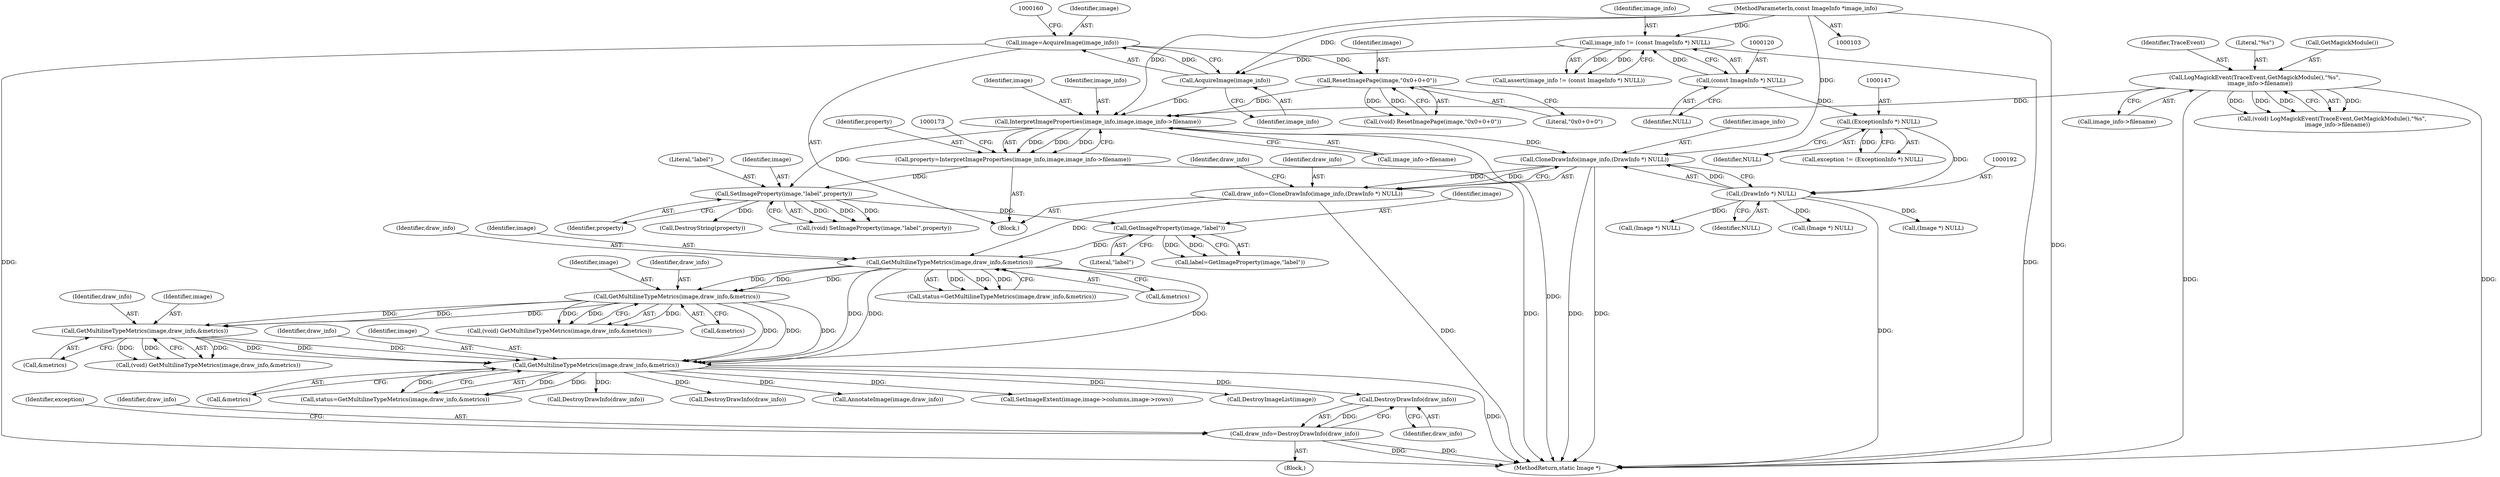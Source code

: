 digraph "0_ImageMagick_aeff00de228bc5a158c2a975ab47845d8a1db456_0@pointer" {
"1000731" [label="(Call,DestroyDrawInfo(draw_info))"];
"1000594" [label="(Call,GetMultilineTypeMetrics(image,draw_info,&metrics))"];
"1000468" [label="(Call,GetMultilineTypeMetrics(image,draw_info,&metrics))"];
"1000328" [label="(Call,GetMultilineTypeMetrics(image,draw_info,&metrics))"];
"1000212" [label="(Call,GetMultilineTypeMetrics(image,draw_info,&metrics))"];
"1000184" [label="(Call,GetImageProperty(image,\"label\"))"];
"1000174" [label="(Call,SetImageProperty(image,\"label\",property))"];
"1000166" [label="(Call,InterpretImageProperties(image_info,image,image_info->filename))"];
"1000157" [label="(Call,AcquireImage(image_info))"];
"1000117" [label="(Call,image_info != (const ImageInfo *) NULL)"];
"1000104" [label="(MethodParameterIn,const ImageInfo *image_info)"];
"1000119" [label="(Call,(const ImageInfo *) NULL)"];
"1000161" [label="(Call,ResetImagePage(image,\"0x0+0+0\"))"];
"1000155" [label="(Call,image=AcquireImage(image_info))"];
"1000136" [label="(Call,LogMagickEvent(TraceEvent,GetMagickModule(),\"%s\",\n      image_info->filename))"];
"1000164" [label="(Call,property=InterpretImageProperties(image_info,image,image_info->filename))"];
"1000187" [label="(Call,draw_info=CloneDrawInfo(image_info,(DrawInfo *) NULL))"];
"1000189" [label="(Call,CloneDrawInfo(image_info,(DrawInfo *) NULL))"];
"1000191" [label="(Call,(DrawInfo *) NULL)"];
"1000146" [label="(Call,(ExceptionInfo *) NULL)"];
"1000729" [label="(Call,draw_info=DestroyDrawInfo(draw_info))"];
"1000177" [label="(Identifier,property)"];
"1000137" [label="(Identifier,TraceEvent)"];
"1000597" [label="(Call,&metrics)"];
"1000134" [label="(Call,(void) LogMagickEvent(TraceEvent,GetMagickModule(),\"%s\",\n      image_info->filename))"];
"1000118" [label="(Identifier,image_info)"];
"1000166" [label="(Call,InterpretImageProperties(image_info,image,image_info->filename))"];
"1000848" [label="(Call,(Image *) NULL)"];
"1000731" [label="(Call,DestroyDrawInfo(draw_info))"];
"1000187" [label="(Call,draw_info=CloneDrawInfo(image_info,(DrawInfo *) NULL))"];
"1000854" [label="(MethodReturn,static Image *)"];
"1000213" [label="(Identifier,image)"];
"1000139" [label="(Literal,\"%s\")"];
"1000175" [label="(Identifier,image)"];
"1000180" [label="(Call,DestroyString(property))"];
"1000470" [label="(Identifier,draw_info)"];
"1000172" [label="(Call,(void) SetImageProperty(image,\"label\",property))"];
"1000188" [label="(Identifier,draw_info)"];
"1000594" [label="(Call,GetMultilineTypeMetrics(image,draw_info,&metrics))"];
"1000185" [label="(Identifier,image)"];
"1000165" [label="(Identifier,property)"];
"1000116" [label="(Call,assert(image_info != (const ImageInfo *) NULL))"];
"1000596" [label="(Identifier,draw_info)"];
"1000732" [label="(Identifier,draw_info)"];
"1000330" [label="(Identifier,draw_info)"];
"1000734" [label="(Identifier,exception)"];
"1000592" [label="(Call,status=GetMultilineTypeMetrics(image,draw_info,&metrics))"];
"1000329" [label="(Identifier,image)"];
"1000168" [label="(Identifier,image)"];
"1000212" [label="(Call,GetMultilineTypeMetrics(image,draw_info,&metrics))"];
"1000119" [label="(Call,(const ImageInfo *) NULL)"];
"1000159" [label="(Call,(void) ResetImagePage(image,\"0x0+0+0\"))"];
"1000191" [label="(Call,(DrawInfo *) NULL)"];
"1000140" [label="(Call,image_info->filename)"];
"1000595" [label="(Identifier,image)"];
"1000162" [label="(Identifier,image)"];
"1000138" [label="(Call,GetMagickModule())"];
"1000157" [label="(Call,AcquireImage(image_info))"];
"1000144" [label="(Call,exception != (ExceptionInfo *) NULL)"];
"1000117" [label="(Call,image_info != (const ImageInfo *) NULL)"];
"1000189" [label="(Call,CloneDrawInfo(image_info,(DrawInfo *) NULL))"];
"1000326" [label="(Call,(void) GetMultilineTypeMetrics(image,draw_info,&metrics))"];
"1000148" [label="(Identifier,NULL)"];
"1000104" [label="(MethodParameterIn,const ImageInfo *image_info)"];
"1000169" [label="(Call,image_info->filename)"];
"1000190" [label="(Identifier,image_info)"];
"1000161" [label="(Call,ResetImagePage(image,\"0x0+0+0\"))"];
"1000186" [label="(Literal,\"label\")"];
"1000184" [label="(Call,GetImageProperty(image,\"label\"))"];
"1000750" [label="(Call,DestroyDrawInfo(draw_info))"];
"1000730" [label="(Identifier,draw_info)"];
"1000155" [label="(Call,image=AcquireImage(image_info))"];
"1000728" [label="(Block,)"];
"1000606" [label="(Call,DestroyDrawInfo(draw_info))"];
"1000468" [label="(Call,GetMultilineTypeMetrics(image,draw_info,&metrics))"];
"1000176" [label="(Literal,\"label\")"];
"1000808" [label="(Call,AnnotateImage(image,draw_info))"];
"1000146" [label="(Call,(ExceptionInfo *) NULL)"];
"1000121" [label="(Identifier,NULL)"];
"1000619" [label="(Call,(Image *) NULL)"];
"1000158" [label="(Identifier,image_info)"];
"1000196" [label="(Identifier,draw_info)"];
"1000163" [label="(Literal,\"0x0+0+0\")"];
"1000471" [label="(Call,&metrics)"];
"1000193" [label="(Identifier,NULL)"];
"1000156" [label="(Identifier,image)"];
"1000469" [label="(Identifier,image)"];
"1000210" [label="(Call,status=GetMultilineTypeMetrics(image,draw_info,&metrics))"];
"1000182" [label="(Call,label=GetImageProperty(image,\"label\"))"];
"1000174" [label="(Call,SetImageProperty(image,\"label\",property))"];
"1000164" [label="(Call,property=InterpretImageProperties(image_info,image,image_info->filename))"];
"1000214" [label="(Identifier,draw_info)"];
"1000328" [label="(Call,GetMultilineTypeMetrics(image,draw_info,&metrics))"];
"1000466" [label="(Call,(void) GetMultilineTypeMetrics(image,draw_info,&metrics))"];
"1000716" [label="(Call,SetImageExtent(image,image->columns,image->rows))"];
"1000106" [label="(Block,)"];
"1000616" [label="(Call,DestroyImageList(image))"];
"1000215" [label="(Call,&metrics)"];
"1000763" [label="(Call,(Image *) NULL)"];
"1000331" [label="(Call,&metrics)"];
"1000167" [label="(Identifier,image_info)"];
"1000729" [label="(Call,draw_info=DestroyDrawInfo(draw_info))"];
"1000136" [label="(Call,LogMagickEvent(TraceEvent,GetMagickModule(),\"%s\",\n      image_info->filename))"];
"1000731" -> "1000729"  [label="AST: "];
"1000731" -> "1000732"  [label="CFG: "];
"1000732" -> "1000731"  [label="AST: "];
"1000729" -> "1000731"  [label="CFG: "];
"1000731" -> "1000729"  [label="DDG: "];
"1000594" -> "1000731"  [label="DDG: "];
"1000594" -> "1000592"  [label="AST: "];
"1000594" -> "1000597"  [label="CFG: "];
"1000595" -> "1000594"  [label="AST: "];
"1000596" -> "1000594"  [label="AST: "];
"1000597" -> "1000594"  [label="AST: "];
"1000592" -> "1000594"  [label="CFG: "];
"1000594" -> "1000854"  [label="DDG: "];
"1000594" -> "1000592"  [label="DDG: "];
"1000594" -> "1000592"  [label="DDG: "];
"1000594" -> "1000592"  [label="DDG: "];
"1000468" -> "1000594"  [label="DDG: "];
"1000468" -> "1000594"  [label="DDG: "];
"1000468" -> "1000594"  [label="DDG: "];
"1000328" -> "1000594"  [label="DDG: "];
"1000328" -> "1000594"  [label="DDG: "];
"1000328" -> "1000594"  [label="DDG: "];
"1000212" -> "1000594"  [label="DDG: "];
"1000212" -> "1000594"  [label="DDG: "];
"1000212" -> "1000594"  [label="DDG: "];
"1000594" -> "1000606"  [label="DDG: "];
"1000594" -> "1000616"  [label="DDG: "];
"1000594" -> "1000716"  [label="DDG: "];
"1000594" -> "1000750"  [label="DDG: "];
"1000594" -> "1000808"  [label="DDG: "];
"1000468" -> "1000466"  [label="AST: "];
"1000468" -> "1000471"  [label="CFG: "];
"1000469" -> "1000468"  [label="AST: "];
"1000470" -> "1000468"  [label="AST: "];
"1000471" -> "1000468"  [label="AST: "];
"1000466" -> "1000468"  [label="CFG: "];
"1000468" -> "1000466"  [label="DDG: "];
"1000468" -> "1000466"  [label="DDG: "];
"1000468" -> "1000466"  [label="DDG: "];
"1000328" -> "1000468"  [label="DDG: "];
"1000328" -> "1000468"  [label="DDG: "];
"1000328" -> "1000468"  [label="DDG: "];
"1000328" -> "1000326"  [label="AST: "];
"1000328" -> "1000331"  [label="CFG: "];
"1000329" -> "1000328"  [label="AST: "];
"1000330" -> "1000328"  [label="AST: "];
"1000331" -> "1000328"  [label="AST: "];
"1000326" -> "1000328"  [label="CFG: "];
"1000328" -> "1000326"  [label="DDG: "];
"1000328" -> "1000326"  [label="DDG: "];
"1000328" -> "1000326"  [label="DDG: "];
"1000212" -> "1000328"  [label="DDG: "];
"1000212" -> "1000328"  [label="DDG: "];
"1000212" -> "1000328"  [label="DDG: "];
"1000212" -> "1000210"  [label="AST: "];
"1000212" -> "1000215"  [label="CFG: "];
"1000213" -> "1000212"  [label="AST: "];
"1000214" -> "1000212"  [label="AST: "];
"1000215" -> "1000212"  [label="AST: "];
"1000210" -> "1000212"  [label="CFG: "];
"1000212" -> "1000210"  [label="DDG: "];
"1000212" -> "1000210"  [label="DDG: "];
"1000212" -> "1000210"  [label="DDG: "];
"1000184" -> "1000212"  [label="DDG: "];
"1000187" -> "1000212"  [label="DDG: "];
"1000184" -> "1000182"  [label="AST: "];
"1000184" -> "1000186"  [label="CFG: "];
"1000185" -> "1000184"  [label="AST: "];
"1000186" -> "1000184"  [label="AST: "];
"1000182" -> "1000184"  [label="CFG: "];
"1000184" -> "1000182"  [label="DDG: "];
"1000184" -> "1000182"  [label="DDG: "];
"1000174" -> "1000184"  [label="DDG: "];
"1000174" -> "1000172"  [label="AST: "];
"1000174" -> "1000177"  [label="CFG: "];
"1000175" -> "1000174"  [label="AST: "];
"1000176" -> "1000174"  [label="AST: "];
"1000177" -> "1000174"  [label="AST: "];
"1000172" -> "1000174"  [label="CFG: "];
"1000174" -> "1000172"  [label="DDG: "];
"1000174" -> "1000172"  [label="DDG: "];
"1000174" -> "1000172"  [label="DDG: "];
"1000166" -> "1000174"  [label="DDG: "];
"1000164" -> "1000174"  [label="DDG: "];
"1000174" -> "1000180"  [label="DDG: "];
"1000166" -> "1000164"  [label="AST: "];
"1000166" -> "1000169"  [label="CFG: "];
"1000167" -> "1000166"  [label="AST: "];
"1000168" -> "1000166"  [label="AST: "];
"1000169" -> "1000166"  [label="AST: "];
"1000164" -> "1000166"  [label="CFG: "];
"1000166" -> "1000854"  [label="DDG: "];
"1000166" -> "1000164"  [label="DDG: "];
"1000166" -> "1000164"  [label="DDG: "];
"1000166" -> "1000164"  [label="DDG: "];
"1000157" -> "1000166"  [label="DDG: "];
"1000104" -> "1000166"  [label="DDG: "];
"1000161" -> "1000166"  [label="DDG: "];
"1000136" -> "1000166"  [label="DDG: "];
"1000166" -> "1000189"  [label="DDG: "];
"1000157" -> "1000155"  [label="AST: "];
"1000157" -> "1000158"  [label="CFG: "];
"1000158" -> "1000157"  [label="AST: "];
"1000155" -> "1000157"  [label="CFG: "];
"1000157" -> "1000155"  [label="DDG: "];
"1000117" -> "1000157"  [label="DDG: "];
"1000104" -> "1000157"  [label="DDG: "];
"1000117" -> "1000116"  [label="AST: "];
"1000117" -> "1000119"  [label="CFG: "];
"1000118" -> "1000117"  [label="AST: "];
"1000119" -> "1000117"  [label="AST: "];
"1000116" -> "1000117"  [label="CFG: "];
"1000117" -> "1000854"  [label="DDG: "];
"1000117" -> "1000116"  [label="DDG: "];
"1000117" -> "1000116"  [label="DDG: "];
"1000104" -> "1000117"  [label="DDG: "];
"1000119" -> "1000117"  [label="DDG: "];
"1000104" -> "1000103"  [label="AST: "];
"1000104" -> "1000854"  [label="DDG: "];
"1000104" -> "1000189"  [label="DDG: "];
"1000119" -> "1000121"  [label="CFG: "];
"1000120" -> "1000119"  [label="AST: "];
"1000121" -> "1000119"  [label="AST: "];
"1000119" -> "1000146"  [label="DDG: "];
"1000161" -> "1000159"  [label="AST: "];
"1000161" -> "1000163"  [label="CFG: "];
"1000162" -> "1000161"  [label="AST: "];
"1000163" -> "1000161"  [label="AST: "];
"1000159" -> "1000161"  [label="CFG: "];
"1000161" -> "1000159"  [label="DDG: "];
"1000161" -> "1000159"  [label="DDG: "];
"1000155" -> "1000161"  [label="DDG: "];
"1000155" -> "1000106"  [label="AST: "];
"1000156" -> "1000155"  [label="AST: "];
"1000160" -> "1000155"  [label="CFG: "];
"1000155" -> "1000854"  [label="DDG: "];
"1000136" -> "1000134"  [label="AST: "];
"1000136" -> "1000140"  [label="CFG: "];
"1000137" -> "1000136"  [label="AST: "];
"1000138" -> "1000136"  [label="AST: "];
"1000139" -> "1000136"  [label="AST: "];
"1000140" -> "1000136"  [label="AST: "];
"1000134" -> "1000136"  [label="CFG: "];
"1000136" -> "1000854"  [label="DDG: "];
"1000136" -> "1000854"  [label="DDG: "];
"1000136" -> "1000134"  [label="DDG: "];
"1000136" -> "1000134"  [label="DDG: "];
"1000136" -> "1000134"  [label="DDG: "];
"1000136" -> "1000134"  [label="DDG: "];
"1000164" -> "1000106"  [label="AST: "];
"1000165" -> "1000164"  [label="AST: "];
"1000173" -> "1000164"  [label="CFG: "];
"1000164" -> "1000854"  [label="DDG: "];
"1000187" -> "1000106"  [label="AST: "];
"1000187" -> "1000189"  [label="CFG: "];
"1000188" -> "1000187"  [label="AST: "];
"1000189" -> "1000187"  [label="AST: "];
"1000196" -> "1000187"  [label="CFG: "];
"1000187" -> "1000854"  [label="DDG: "];
"1000189" -> "1000187"  [label="DDG: "];
"1000189" -> "1000187"  [label="DDG: "];
"1000189" -> "1000191"  [label="CFG: "];
"1000190" -> "1000189"  [label="AST: "];
"1000191" -> "1000189"  [label="AST: "];
"1000189" -> "1000854"  [label="DDG: "];
"1000189" -> "1000854"  [label="DDG: "];
"1000191" -> "1000189"  [label="DDG: "];
"1000191" -> "1000193"  [label="CFG: "];
"1000192" -> "1000191"  [label="AST: "];
"1000193" -> "1000191"  [label="AST: "];
"1000191" -> "1000854"  [label="DDG: "];
"1000146" -> "1000191"  [label="DDG: "];
"1000191" -> "1000619"  [label="DDG: "];
"1000191" -> "1000763"  [label="DDG: "];
"1000191" -> "1000848"  [label="DDG: "];
"1000146" -> "1000144"  [label="AST: "];
"1000146" -> "1000148"  [label="CFG: "];
"1000147" -> "1000146"  [label="AST: "];
"1000148" -> "1000146"  [label="AST: "];
"1000144" -> "1000146"  [label="CFG: "];
"1000146" -> "1000144"  [label="DDG: "];
"1000729" -> "1000728"  [label="AST: "];
"1000730" -> "1000729"  [label="AST: "];
"1000734" -> "1000729"  [label="CFG: "];
"1000729" -> "1000854"  [label="DDG: "];
"1000729" -> "1000854"  [label="DDG: "];
}

